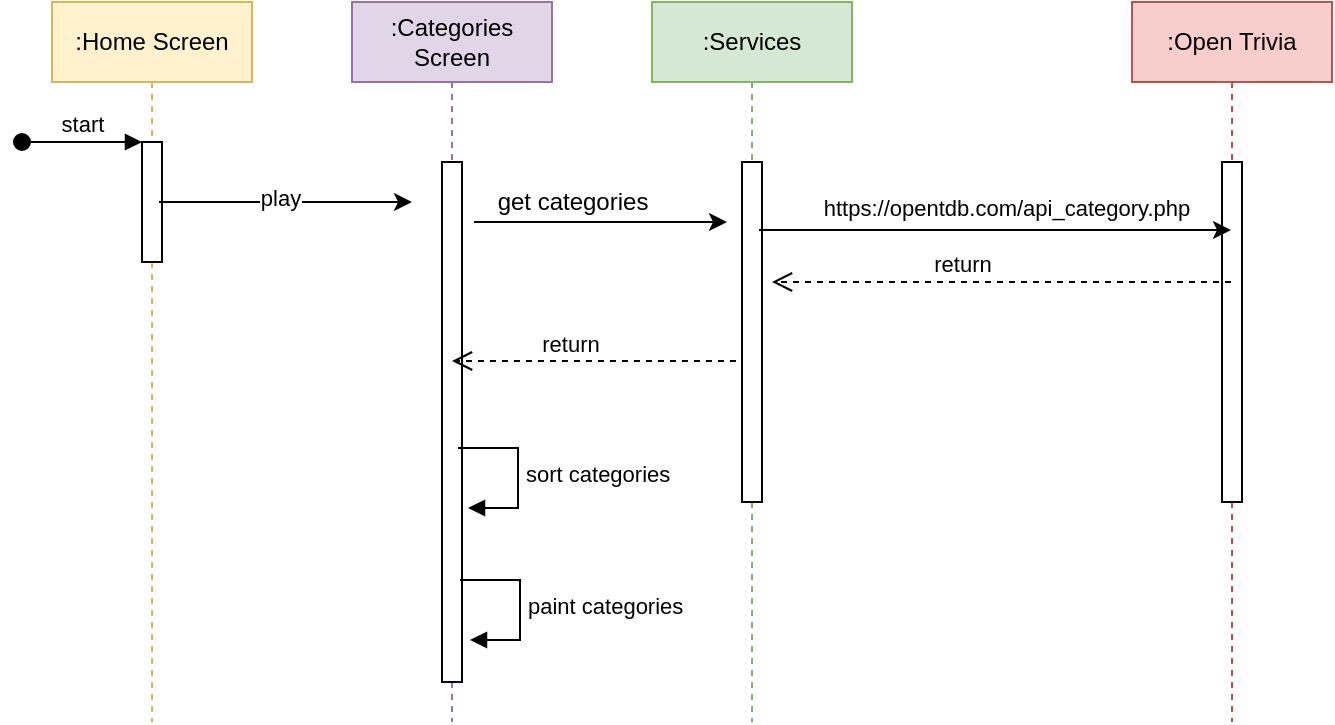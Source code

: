<mxfile version="20.8.23" type="device"><diagram name="Page-1" id="2YBvvXClWsGukQMizWep"><mxGraphModel dx="794" dy="441" grid="1" gridSize="10" guides="1" tooltips="1" connect="1" arrows="1" fold="1" page="1" pageScale="1" pageWidth="850" pageHeight="1100" math="0" shadow="0"><root><mxCell id="0"/><mxCell id="1" parent="0"/><mxCell id="aM9ryv3xv72pqoxQDRHE-1" value=":Home Screen" style="shape=umlLifeline;perimeter=lifelinePerimeter;whiteSpace=wrap;html=1;container=0;dropTarget=0;collapsible=0;recursiveResize=0;outlineConnect=0;portConstraint=eastwest;newEdgeStyle={&quot;edgeStyle&quot;:&quot;elbowEdgeStyle&quot;,&quot;elbow&quot;:&quot;vertical&quot;,&quot;curved&quot;:0,&quot;rounded&quot;:0};fillColor=#fff2cc;strokeColor=#d6b656;" parent="1" vertex="1"><mxGeometry x="70" y="40" width="100" height="360" as="geometry"/></mxCell><mxCell id="aM9ryv3xv72pqoxQDRHE-2" value="" style="html=1;points=[];perimeter=orthogonalPerimeter;outlineConnect=0;targetShapes=umlLifeline;portConstraint=eastwest;newEdgeStyle={&quot;edgeStyle&quot;:&quot;elbowEdgeStyle&quot;,&quot;elbow&quot;:&quot;vertical&quot;,&quot;curved&quot;:0,&quot;rounded&quot;:0};" parent="aM9ryv3xv72pqoxQDRHE-1" vertex="1"><mxGeometry x="45" y="70" width="10" height="60" as="geometry"/></mxCell><mxCell id="aM9ryv3xv72pqoxQDRHE-3" value="start" style="html=1;verticalAlign=bottom;startArrow=oval;endArrow=block;startSize=8;edgeStyle=elbowEdgeStyle;elbow=vertical;curved=0;rounded=0;" parent="aM9ryv3xv72pqoxQDRHE-1" target="aM9ryv3xv72pqoxQDRHE-2" edge="1"><mxGeometry relative="1" as="geometry"><mxPoint x="-15" y="70" as="sourcePoint"/></mxGeometry></mxCell><mxCell id="aM9ryv3xv72pqoxQDRHE-5" value=":Services" style="shape=umlLifeline;perimeter=lifelinePerimeter;whiteSpace=wrap;html=1;container=0;dropTarget=0;collapsible=0;recursiveResize=0;outlineConnect=0;portConstraint=eastwest;newEdgeStyle={&quot;edgeStyle&quot;:&quot;elbowEdgeStyle&quot;,&quot;elbow&quot;:&quot;vertical&quot;,&quot;curved&quot;:0,&quot;rounded&quot;:0};fillColor=#d5e8d4;strokeColor=#82b366;" parent="1" vertex="1"><mxGeometry x="370" y="40" width="100" height="360" as="geometry"/></mxCell><mxCell id="aM9ryv3xv72pqoxQDRHE-6" value="" style="html=1;points=[];perimeter=orthogonalPerimeter;outlineConnect=0;targetShapes=umlLifeline;portConstraint=eastwest;newEdgeStyle={&quot;edgeStyle&quot;:&quot;elbowEdgeStyle&quot;,&quot;elbow&quot;:&quot;vertical&quot;,&quot;curved&quot;:0,&quot;rounded&quot;:0};" parent="aM9ryv3xv72pqoxQDRHE-5" vertex="1"><mxGeometry x="45" y="80" width="10" height="170" as="geometry"/></mxCell><mxCell id="X2dkbB8pg2zVl-EQNIaK-1" value=":Open Trivia" style="shape=umlLifeline;perimeter=lifelinePerimeter;whiteSpace=wrap;html=1;container=0;dropTarget=0;collapsible=0;recursiveResize=0;outlineConnect=0;portConstraint=eastwest;newEdgeStyle={&quot;edgeStyle&quot;:&quot;elbowEdgeStyle&quot;,&quot;elbow&quot;:&quot;vertical&quot;,&quot;curved&quot;:0,&quot;rounded&quot;:0};fillColor=#f8cecc;strokeColor=#b85450;" parent="1" vertex="1"><mxGeometry x="610" y="40" width="100" height="360" as="geometry"/></mxCell><mxCell id="X2dkbB8pg2zVl-EQNIaK-2" value="" style="html=1;points=[];perimeter=orthogonalPerimeter;outlineConnect=0;targetShapes=umlLifeline;portConstraint=eastwest;newEdgeStyle={&quot;edgeStyle&quot;:&quot;elbowEdgeStyle&quot;,&quot;elbow&quot;:&quot;vertical&quot;,&quot;curved&quot;:0,&quot;rounded&quot;:0};" parent="X2dkbB8pg2zVl-EQNIaK-1" vertex="1"><mxGeometry x="45" y="80" width="10" height="170" as="geometry"/></mxCell><mxCell id="X2dkbB8pg2zVl-EQNIaK-3" value="" style="endArrow=classic;html=1;rounded=0;" parent="1" target="X2dkbB8pg2zVl-EQNIaK-1" edge="1"><mxGeometry width="50" height="50" relative="1" as="geometry"><mxPoint x="423.5" y="154" as="sourcePoint"/><mxPoint x="600" y="154" as="targetPoint"/></mxGeometry></mxCell><mxCell id="X2dkbB8pg2zVl-EQNIaK-4" value="https://opentdb.com/api_category.php" style="edgeLabel;html=1;align=center;verticalAlign=middle;resizable=0;points=[];" parent="X2dkbB8pg2zVl-EQNIaK-3" vertex="1" connectable="0"><mxGeometry x="0.048" y="1" relative="1" as="geometry"><mxPoint y="-10" as="offset"/></mxGeometry></mxCell><mxCell id="X2dkbB8pg2zVl-EQNIaK-6" value="return" style="html=1;verticalAlign=bottom;endArrow=open;dashed=1;endSize=8;edgeStyle=elbowEdgeStyle;elbow=vertical;curved=0;rounded=0;" parent="1" source="X2dkbB8pg2zVl-EQNIaK-1" edge="1"><mxGeometry x="0.176" relative="1" as="geometry"><mxPoint x="430" y="180" as="targetPoint"/><Array as="points"><mxPoint x="525" y="180"/></Array><mxPoint x="600" y="180" as="sourcePoint"/><mxPoint as="offset"/></mxGeometry></mxCell><mxCell id="FH9JrV1Ro4p0rxscu8qu-1" value=":Categories Screen" style="shape=umlLifeline;perimeter=lifelinePerimeter;whiteSpace=wrap;html=1;container=0;dropTarget=0;collapsible=0;recursiveResize=0;outlineConnect=0;portConstraint=eastwest;newEdgeStyle={&quot;edgeStyle&quot;:&quot;elbowEdgeStyle&quot;,&quot;elbow&quot;:&quot;vertical&quot;,&quot;curved&quot;:0,&quot;rounded&quot;:0};fillColor=#e1d5e7;strokeColor=#9673a6;" parent="1" vertex="1"><mxGeometry x="220" y="40" width="100" height="360" as="geometry"/></mxCell><mxCell id="FH9JrV1Ro4p0rxscu8qu-2" value="" style="html=1;points=[];perimeter=orthogonalPerimeter;outlineConnect=0;targetShapes=umlLifeline;portConstraint=eastwest;newEdgeStyle={&quot;edgeStyle&quot;:&quot;elbowEdgeStyle&quot;,&quot;elbow&quot;:&quot;vertical&quot;,&quot;curved&quot;:0,&quot;rounded&quot;:0};" parent="FH9JrV1Ro4p0rxscu8qu-1" vertex="1"><mxGeometry x="45" y="80" width="10" height="260" as="geometry"/></mxCell><mxCell id="FH9JrV1Ro4p0rxscu8qu-3" value="return" style="html=1;verticalAlign=bottom;endArrow=open;dashed=1;endSize=8;edgeStyle=elbowEdgeStyle;elbow=vertical;curved=0;rounded=0;" parent="1" edge="1"><mxGeometry x="0.176" relative="1" as="geometry"><mxPoint x="270" y="219.5" as="targetPoint"/><Array as="points"><mxPoint x="337" y="219.5"/></Array><mxPoint x="412" y="219.5" as="sourcePoint"/><mxPoint as="offset"/></mxGeometry></mxCell><mxCell id="FH9JrV1Ro4p0rxscu8qu-4" value="paint categories" style="html=1;align=left;spacingLeft=2;endArrow=block;rounded=0;edgeStyle=orthogonalEdgeStyle;curved=0;rounded=0;" parent="1" edge="1"><mxGeometry relative="1" as="geometry"><mxPoint x="274" y="329" as="sourcePoint"/><Array as="points"><mxPoint x="304" y="359"/></Array><mxPoint x="279" y="359" as="targetPoint"/></mxGeometry></mxCell><mxCell id="FH9JrV1Ro4p0rxscu8qu-5" value="sort categories" style="html=1;align=left;spacingLeft=2;endArrow=block;rounded=0;edgeStyle=orthogonalEdgeStyle;curved=0;rounded=0;" parent="1" edge="1"><mxGeometry x="0.012" relative="1" as="geometry"><mxPoint x="273" y="263" as="sourcePoint"/><Array as="points"><mxPoint x="303" y="293"/></Array><mxPoint x="278" y="293" as="targetPoint"/><mxPoint as="offset"/></mxGeometry></mxCell><mxCell id="FH9JrV1Ro4p0rxscu8qu-8" value="" style="endArrow=classic;html=1;rounded=0;endFill=1;" parent="1" edge="1"><mxGeometry width="50" height="50" relative="1" as="geometry"><mxPoint x="123.5" y="140" as="sourcePoint"/><mxPoint x="250" y="140" as="targetPoint"/></mxGeometry></mxCell><mxCell id="FH9JrV1Ro4p0rxscu8qu-9" value="play" style="edgeLabel;html=1;align=center;verticalAlign=middle;resizable=0;points=[];" parent="FH9JrV1Ro4p0rxscu8qu-8" vertex="1" connectable="0"><mxGeometry x="-0.051" y="2" relative="1" as="geometry"><mxPoint as="offset"/></mxGeometry></mxCell><mxCell id="58oaBB2mjCWbVd75wluM-1" value="" style="endArrow=classic;html=1;rounded=0;endFill=1;" edge="1" parent="1"><mxGeometry width="50" height="50" relative="1" as="geometry"><mxPoint x="281" y="150" as="sourcePoint"/><mxPoint x="407.5" y="150" as="targetPoint"/><Array as="points"/></mxGeometry></mxCell><mxCell id="58oaBB2mjCWbVd75wluM-5" value="get categories" style="text;html=1;align=center;verticalAlign=middle;resizable=0;points=[];autosize=1;strokeColor=none;fillColor=none;" vertex="1" parent="1"><mxGeometry x="280" y="125" width="100" height="30" as="geometry"/></mxCell></root></mxGraphModel></diagram></mxfile>